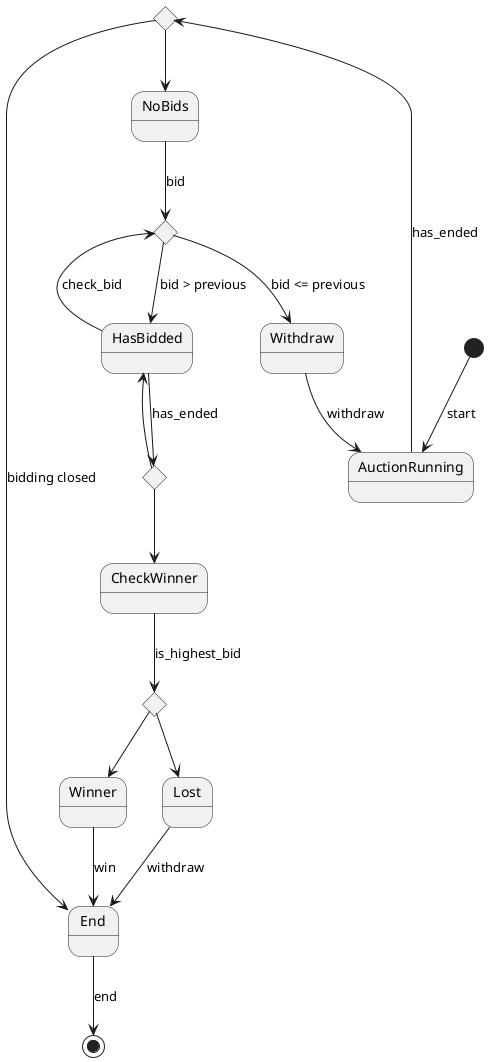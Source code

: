 @startuml
state AuctionState <<choice>>
state WinnerStatus <<choice>>
state AuctionEnded <<choice>>
state BidStatus <<choice>>
state Withdraw
state End
state NoBids
state HasBidded
state CheckWinner
state Lost
state Winner
state AuctionRunning
HasBidded --> AuctionEnded : has_ended
HasBidded --> BidStatus : check_bid
Lost --> End : withdraw
End --> [*] : end
NoBids --> BidStatus : bid
AuctionState --> NoBids
AuctionState --> End : bidding closed
Withdraw --> AuctionRunning : withdraw
[*] --> AuctionRunning : start
CheckWinner --> WinnerStatus : is_highest_bid
Winner --> End : win
BidStatus --> HasBidded : bid > previous
BidStatus --> Withdraw : bid <= previous
AuctionEnded --> HasBidded
AuctionEnded --> CheckWinner
WinnerStatus --> Lost
WinnerStatus --> Winner
AuctionRunning --> AuctionState : has_ended
@end
